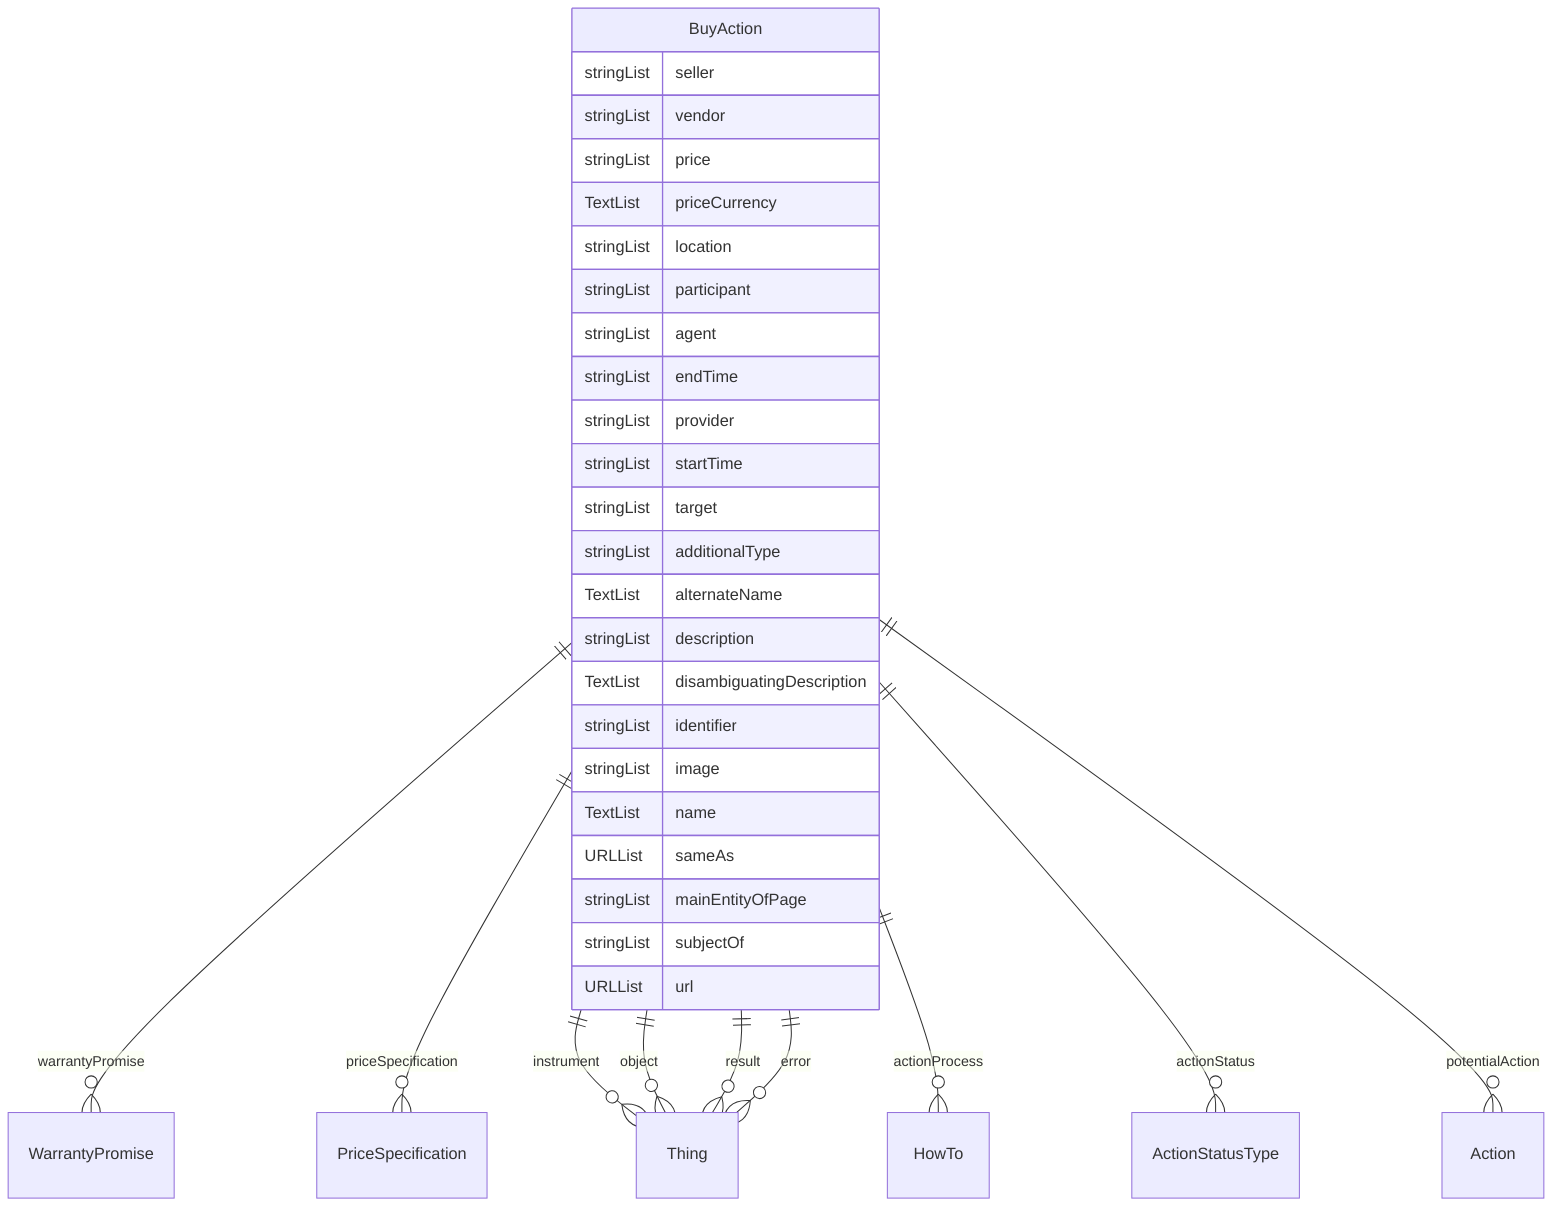 erDiagram
BuyAction {
    stringList seller  
    stringList vendor  
    stringList price  
    TextList priceCurrency  
    stringList location  
    stringList participant  
    stringList agent  
    stringList endTime  
    stringList provider  
    stringList startTime  
    stringList target  
    stringList additionalType  
    TextList alternateName  
    stringList description  
    TextList disambiguatingDescription  
    stringList identifier  
    stringList image  
    TextList name  
    URLList sameAs  
    stringList mainEntityOfPage  
    stringList subjectOf  
    URLList url  
}

BuyAction ||--}o WarrantyPromise : "warrantyPromise"
BuyAction ||--}o PriceSpecification : "priceSpecification"
BuyAction ||--}o Thing : "instrument"
BuyAction ||--}o Thing : "object"
BuyAction ||--}o Thing : "result"
BuyAction ||--}o HowTo : "actionProcess"
BuyAction ||--}o ActionStatusType : "actionStatus"
BuyAction ||--}o Thing : "error"
BuyAction ||--}o Action : "potentialAction"